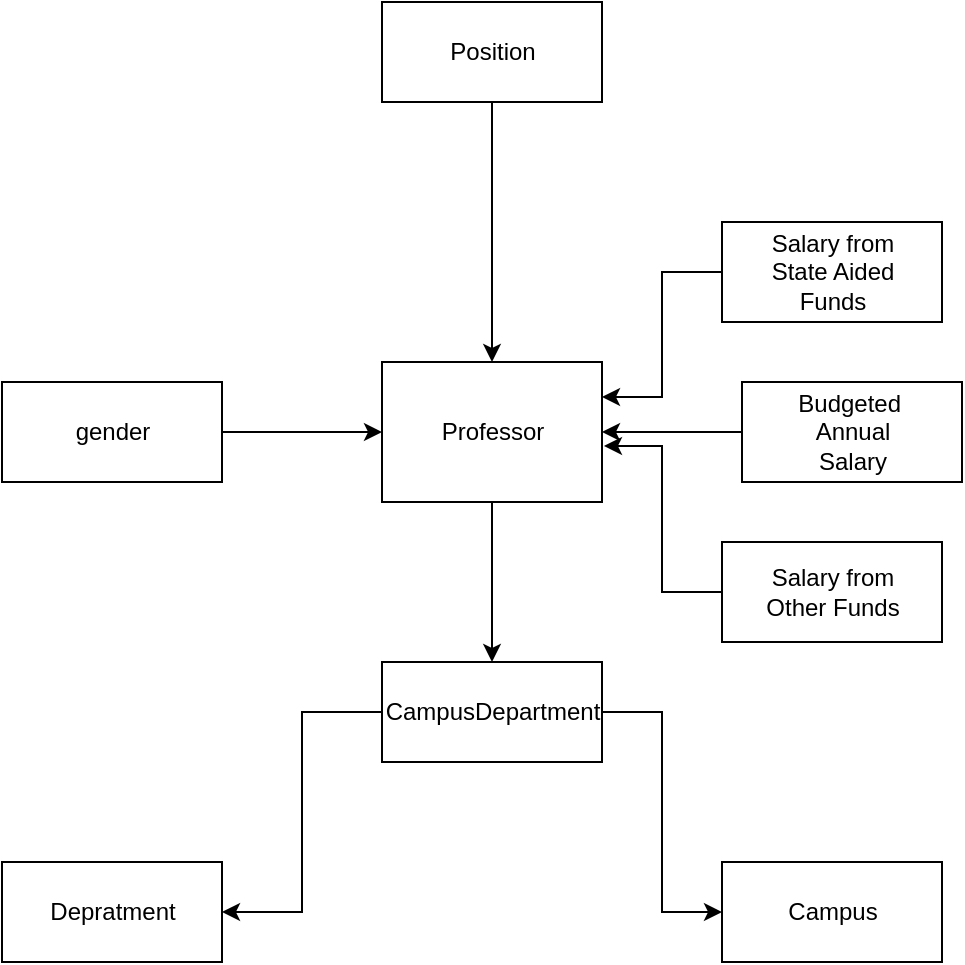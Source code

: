 <mxfile version="13.0.1" type="device"><diagram id="L27sq9sYX8ejP_mXGsdQ" name="Page-1"><mxGraphModel dx="2066" dy="1046" grid="1" gridSize="10" guides="1" tooltips="1" connect="1" arrows="1" fold="1" page="1" pageScale="1" pageWidth="850" pageHeight="1100" math="0" shadow="0"><root><mxCell id="0"/><mxCell id="1" parent="0"/><mxCell id="KcnMCc1NMOHozqMAMO60-20" style="edgeStyle=orthogonalEdgeStyle;rounded=0;orthogonalLoop=1;jettySize=auto;html=1;entryX=0.5;entryY=0;entryDx=0;entryDy=0;" edge="1" parent="1" source="KcnMCc1NMOHozqMAMO60-1" target="KcnMCc1NMOHozqMAMO60-6"><mxGeometry relative="1" as="geometry"/></mxCell><mxCell id="KcnMCc1NMOHozqMAMO60-1" value="Professor" style="html=1;" vertex="1" parent="1"><mxGeometry x="280" y="460" width="110" height="70" as="geometry"/></mxCell><mxCell id="KcnMCc1NMOHozqMAMO60-11" style="edgeStyle=orthogonalEdgeStyle;rounded=0;orthogonalLoop=1;jettySize=auto;html=1;entryX=0.5;entryY=0;entryDx=0;entryDy=0;" edge="1" parent="1" source="KcnMCc1NMOHozqMAMO60-2" target="KcnMCc1NMOHozqMAMO60-1"><mxGeometry relative="1" as="geometry"/></mxCell><mxCell id="KcnMCc1NMOHozqMAMO60-2" value="Position&lt;br&gt;" style="html=1;" vertex="1" parent="1"><mxGeometry x="280" y="280" width="110" height="50" as="geometry"/></mxCell><mxCell id="KcnMCc1NMOHozqMAMO60-17" style="edgeStyle=orthogonalEdgeStyle;rounded=0;orthogonalLoop=1;jettySize=auto;html=1;" edge="1" parent="1" source="KcnMCc1NMOHozqMAMO60-3" target="KcnMCc1NMOHozqMAMO60-1"><mxGeometry relative="1" as="geometry"/></mxCell><mxCell id="KcnMCc1NMOHozqMAMO60-3" value="&lt;div&gt;Budgeted&amp;nbsp;&lt;/div&gt;&lt;div&gt;Annual&lt;/div&gt;&lt;div&gt;Salary&lt;/div&gt;" style="html=1;" vertex="1" parent="1"><mxGeometry x="460" y="470" width="110" height="50" as="geometry"/></mxCell><mxCell id="KcnMCc1NMOHozqMAMO60-15" style="edgeStyle=orthogonalEdgeStyle;rounded=0;orthogonalLoop=1;jettySize=auto;html=1;entryX=1;entryY=0.25;entryDx=0;entryDy=0;" edge="1" parent="1" source="KcnMCc1NMOHozqMAMO60-4" target="KcnMCc1NMOHozqMAMO60-1"><mxGeometry relative="1" as="geometry"/></mxCell><mxCell id="KcnMCc1NMOHozqMAMO60-4" value="&lt;div&gt;Salary from&lt;/div&gt;&lt;div&gt;State Aided&lt;/div&gt;&lt;div&gt;Funds&lt;/div&gt;" style="html=1;" vertex="1" parent="1"><mxGeometry x="450" y="390" width="110" height="50" as="geometry"/></mxCell><mxCell id="KcnMCc1NMOHozqMAMO60-5" value="Campus&lt;br&gt;" style="html=1;" vertex="1" parent="1"><mxGeometry x="450" y="710" width="110" height="50" as="geometry"/></mxCell><mxCell id="KcnMCc1NMOHozqMAMO60-12" style="edgeStyle=orthogonalEdgeStyle;rounded=0;orthogonalLoop=1;jettySize=auto;html=1;entryX=0;entryY=0.5;entryDx=0;entryDy=0;" edge="1" parent="1" source="KcnMCc1NMOHozqMAMO60-6" target="KcnMCc1NMOHozqMAMO60-5"><mxGeometry relative="1" as="geometry"/></mxCell><mxCell id="KcnMCc1NMOHozqMAMO60-23" style="edgeStyle=orthogonalEdgeStyle;rounded=0;orthogonalLoop=1;jettySize=auto;html=1;entryX=1;entryY=0.5;entryDx=0;entryDy=0;" edge="1" parent="1" source="KcnMCc1NMOHozqMAMO60-6" target="KcnMCc1NMOHozqMAMO60-21"><mxGeometry relative="1" as="geometry"/></mxCell><mxCell id="KcnMCc1NMOHozqMAMO60-6" value="CampusDepartment" style="html=1;" vertex="1" parent="1"><mxGeometry x="280" y="610" width="110" height="50" as="geometry"/></mxCell><mxCell id="KcnMCc1NMOHozqMAMO60-16" style="edgeStyle=orthogonalEdgeStyle;rounded=0;orthogonalLoop=1;jettySize=auto;html=1;entryX=1.009;entryY=0.6;entryDx=0;entryDy=0;entryPerimeter=0;" edge="1" parent="1" source="KcnMCc1NMOHozqMAMO60-9" target="KcnMCc1NMOHozqMAMO60-1"><mxGeometry relative="1" as="geometry"/></mxCell><mxCell id="KcnMCc1NMOHozqMAMO60-9" value="Salary from &lt;br&gt;Other Funds" style="html=1;" vertex="1" parent="1"><mxGeometry x="450" y="550" width="110" height="50" as="geometry"/></mxCell><mxCell id="KcnMCc1NMOHozqMAMO60-19" style="edgeStyle=orthogonalEdgeStyle;rounded=0;orthogonalLoop=1;jettySize=auto;html=1;entryX=0;entryY=0.5;entryDx=0;entryDy=0;" edge="1" parent="1" source="KcnMCc1NMOHozqMAMO60-18" target="KcnMCc1NMOHozqMAMO60-1"><mxGeometry relative="1" as="geometry"/></mxCell><mxCell id="KcnMCc1NMOHozqMAMO60-18" value="gender" style="html=1;" vertex="1" parent="1"><mxGeometry x="90" y="470" width="110" height="50" as="geometry"/></mxCell><mxCell id="KcnMCc1NMOHozqMAMO60-21" value="Depratment" style="html=1;" vertex="1" parent="1"><mxGeometry x="90" y="710" width="110" height="50" as="geometry"/></mxCell></root></mxGraphModel></diagram></mxfile>